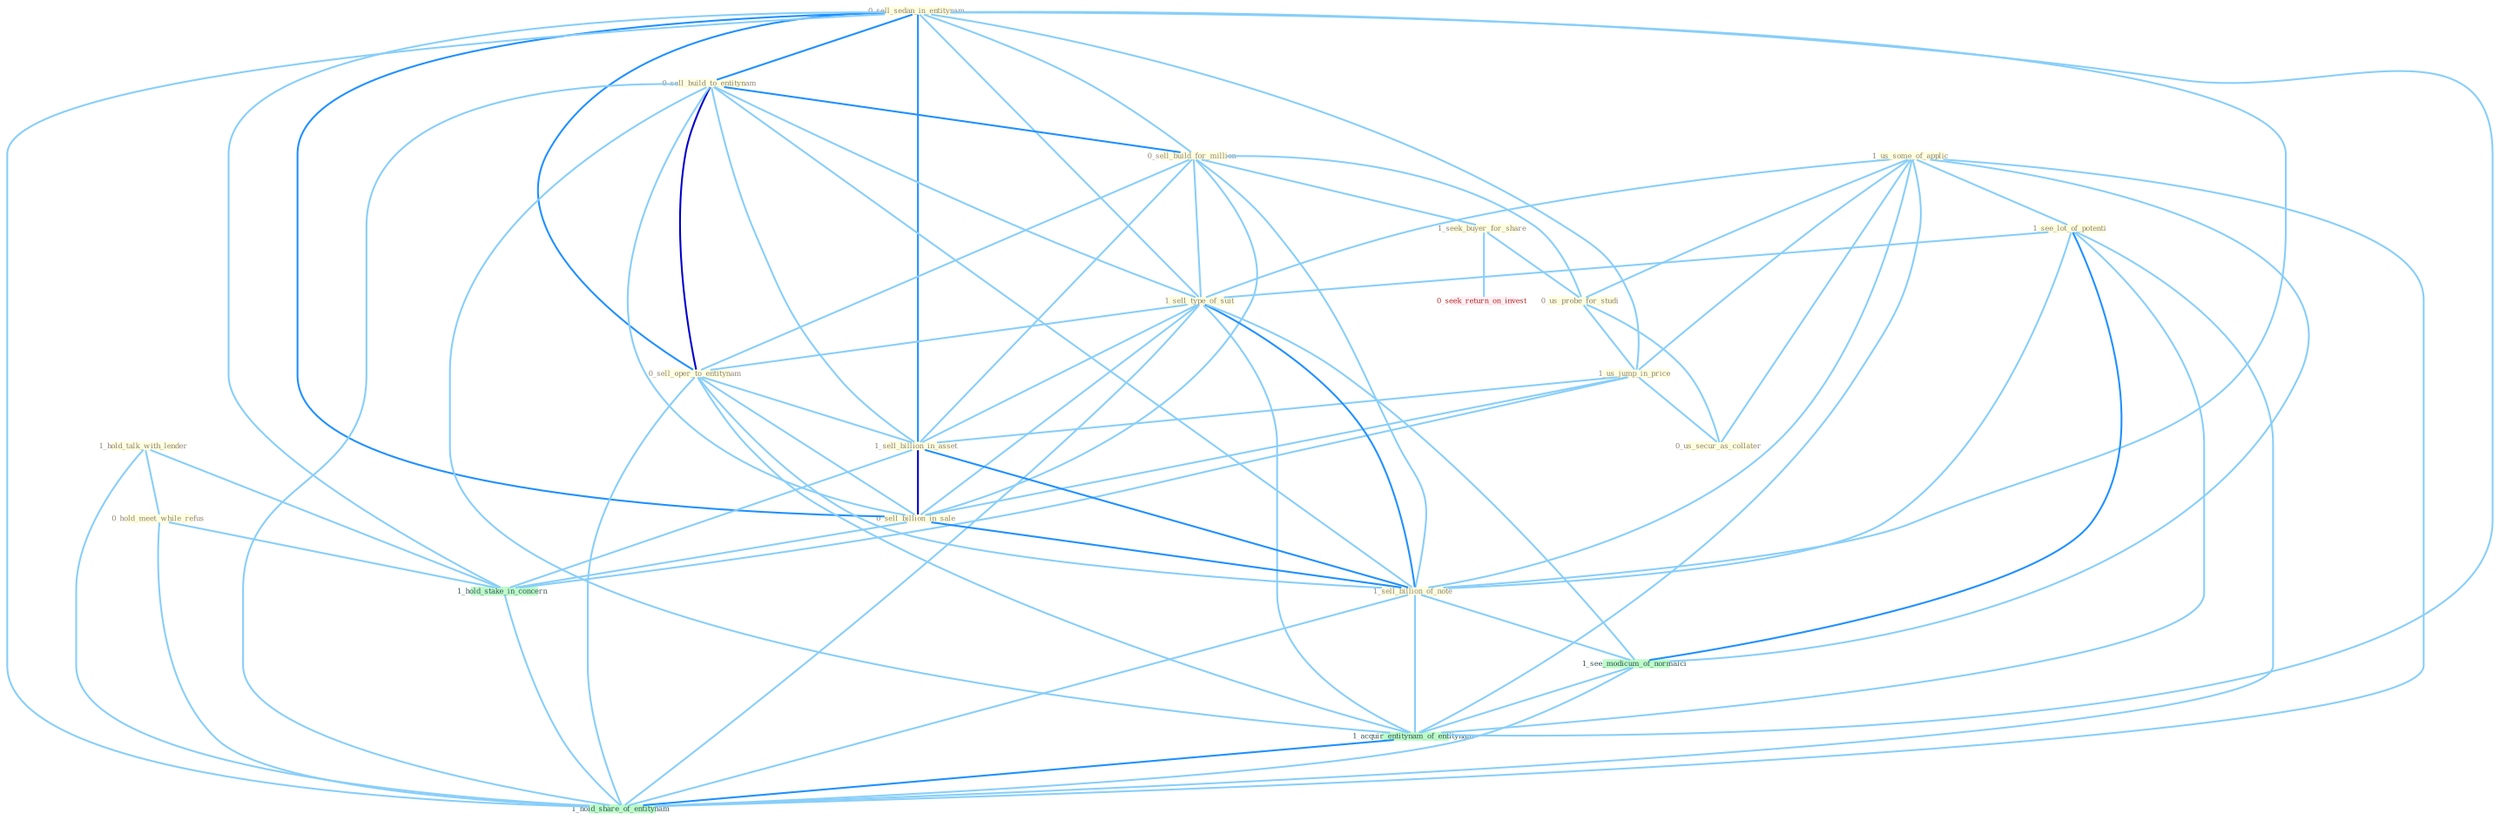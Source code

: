 Graph G{ 
    node
    [shape=polygon,style=filled,width=.5,height=.06,color="#BDFCC9",fixedsize=true,fontsize=4,
    fontcolor="#2f4f4f"];
    {node
    [color="#ffffe0", fontcolor="#8b7d6b"] "0_sell_sedan_in_entitynam " "1_us_some_of_applic " "0_sell_build_to_entitynam " "0_sell_build_for_million " "1_seek_buyer_for_share " "0_us_probe_for_studi " "1_us_jump_in_price " "1_hold_talk_with_lender " "1_see_lot_of_potenti " "1_sell_type_of_suit " "0_hold_meet_while_refus " "0_sell_oper_to_entitynam " "1_sell_billion_in_asset " "0_sell_billion_in_sale " "1_sell_billion_of_note " "0_us_secur_as_collater "}
{node [color="#fff0f5", fontcolor="#b22222"] "0_seek_return_on_invest "}
edge [color="#B0E2FF"];

	"0_sell_sedan_in_entitynam " -- "0_sell_build_to_entitynam " [w="2", color="#1e90ff" , len=0.8];
	"0_sell_sedan_in_entitynam " -- "0_sell_build_for_million " [w="1", color="#87cefa" ];
	"0_sell_sedan_in_entitynam " -- "1_us_jump_in_price " [w="1", color="#87cefa" ];
	"0_sell_sedan_in_entitynam " -- "1_sell_type_of_suit " [w="1", color="#87cefa" ];
	"0_sell_sedan_in_entitynam " -- "0_sell_oper_to_entitynam " [w="2", color="#1e90ff" , len=0.8];
	"0_sell_sedan_in_entitynam " -- "1_sell_billion_in_asset " [w="2", color="#1e90ff" , len=0.8];
	"0_sell_sedan_in_entitynam " -- "0_sell_billion_in_sale " [w="2", color="#1e90ff" , len=0.8];
	"0_sell_sedan_in_entitynam " -- "1_sell_billion_of_note " [w="1", color="#87cefa" ];
	"0_sell_sedan_in_entitynam " -- "1_hold_stake_in_concern " [w="1", color="#87cefa" ];
	"0_sell_sedan_in_entitynam " -- "1_acquir_entitynam_of_entitynam " [w="1", color="#87cefa" ];
	"0_sell_sedan_in_entitynam " -- "1_hold_share_of_entitynam " [w="1", color="#87cefa" ];
	"1_us_some_of_applic " -- "0_us_probe_for_studi " [w="1", color="#87cefa" ];
	"1_us_some_of_applic " -- "1_us_jump_in_price " [w="1", color="#87cefa" ];
	"1_us_some_of_applic " -- "1_see_lot_of_potenti " [w="1", color="#87cefa" ];
	"1_us_some_of_applic " -- "1_sell_type_of_suit " [w="1", color="#87cefa" ];
	"1_us_some_of_applic " -- "1_sell_billion_of_note " [w="1", color="#87cefa" ];
	"1_us_some_of_applic " -- "0_us_secur_as_collater " [w="1", color="#87cefa" ];
	"1_us_some_of_applic " -- "1_see_modicum_of_normalci " [w="1", color="#87cefa" ];
	"1_us_some_of_applic " -- "1_acquir_entitynam_of_entitynam " [w="1", color="#87cefa" ];
	"1_us_some_of_applic " -- "1_hold_share_of_entitynam " [w="1", color="#87cefa" ];
	"0_sell_build_to_entitynam " -- "0_sell_build_for_million " [w="2", color="#1e90ff" , len=0.8];
	"0_sell_build_to_entitynam " -- "1_sell_type_of_suit " [w="1", color="#87cefa" ];
	"0_sell_build_to_entitynam " -- "0_sell_oper_to_entitynam " [w="3", color="#0000cd" , len=0.6];
	"0_sell_build_to_entitynam " -- "1_sell_billion_in_asset " [w="1", color="#87cefa" ];
	"0_sell_build_to_entitynam " -- "0_sell_billion_in_sale " [w="1", color="#87cefa" ];
	"0_sell_build_to_entitynam " -- "1_sell_billion_of_note " [w="1", color="#87cefa" ];
	"0_sell_build_to_entitynam " -- "1_acquir_entitynam_of_entitynam " [w="1", color="#87cefa" ];
	"0_sell_build_to_entitynam " -- "1_hold_share_of_entitynam " [w="1", color="#87cefa" ];
	"0_sell_build_for_million " -- "1_seek_buyer_for_share " [w="1", color="#87cefa" ];
	"0_sell_build_for_million " -- "0_us_probe_for_studi " [w="1", color="#87cefa" ];
	"0_sell_build_for_million " -- "1_sell_type_of_suit " [w="1", color="#87cefa" ];
	"0_sell_build_for_million " -- "0_sell_oper_to_entitynam " [w="1", color="#87cefa" ];
	"0_sell_build_for_million " -- "1_sell_billion_in_asset " [w="1", color="#87cefa" ];
	"0_sell_build_for_million " -- "0_sell_billion_in_sale " [w="1", color="#87cefa" ];
	"0_sell_build_for_million " -- "1_sell_billion_of_note " [w="1", color="#87cefa" ];
	"1_seek_buyer_for_share " -- "0_us_probe_for_studi " [w="1", color="#87cefa" ];
	"1_seek_buyer_for_share " -- "0_seek_return_on_invest " [w="1", color="#87cefa" ];
	"0_us_probe_for_studi " -- "1_us_jump_in_price " [w="1", color="#87cefa" ];
	"0_us_probe_for_studi " -- "0_us_secur_as_collater " [w="1", color="#87cefa" ];
	"1_us_jump_in_price " -- "1_sell_billion_in_asset " [w="1", color="#87cefa" ];
	"1_us_jump_in_price " -- "0_sell_billion_in_sale " [w="1", color="#87cefa" ];
	"1_us_jump_in_price " -- "0_us_secur_as_collater " [w="1", color="#87cefa" ];
	"1_us_jump_in_price " -- "1_hold_stake_in_concern " [w="1", color="#87cefa" ];
	"1_hold_talk_with_lender " -- "0_hold_meet_while_refus " [w="1", color="#87cefa" ];
	"1_hold_talk_with_lender " -- "1_hold_stake_in_concern " [w="1", color="#87cefa" ];
	"1_hold_talk_with_lender " -- "1_hold_share_of_entitynam " [w="1", color="#87cefa" ];
	"1_see_lot_of_potenti " -- "1_sell_type_of_suit " [w="1", color="#87cefa" ];
	"1_see_lot_of_potenti " -- "1_sell_billion_of_note " [w="1", color="#87cefa" ];
	"1_see_lot_of_potenti " -- "1_see_modicum_of_normalci " [w="2", color="#1e90ff" , len=0.8];
	"1_see_lot_of_potenti " -- "1_acquir_entitynam_of_entitynam " [w="1", color="#87cefa" ];
	"1_see_lot_of_potenti " -- "1_hold_share_of_entitynam " [w="1", color="#87cefa" ];
	"1_sell_type_of_suit " -- "0_sell_oper_to_entitynam " [w="1", color="#87cefa" ];
	"1_sell_type_of_suit " -- "1_sell_billion_in_asset " [w="1", color="#87cefa" ];
	"1_sell_type_of_suit " -- "0_sell_billion_in_sale " [w="1", color="#87cefa" ];
	"1_sell_type_of_suit " -- "1_sell_billion_of_note " [w="2", color="#1e90ff" , len=0.8];
	"1_sell_type_of_suit " -- "1_see_modicum_of_normalci " [w="1", color="#87cefa" ];
	"1_sell_type_of_suit " -- "1_acquir_entitynam_of_entitynam " [w="1", color="#87cefa" ];
	"1_sell_type_of_suit " -- "1_hold_share_of_entitynam " [w="1", color="#87cefa" ];
	"0_hold_meet_while_refus " -- "1_hold_stake_in_concern " [w="1", color="#87cefa" ];
	"0_hold_meet_while_refus " -- "1_hold_share_of_entitynam " [w="1", color="#87cefa" ];
	"0_sell_oper_to_entitynam " -- "1_sell_billion_in_asset " [w="1", color="#87cefa" ];
	"0_sell_oper_to_entitynam " -- "0_sell_billion_in_sale " [w="1", color="#87cefa" ];
	"0_sell_oper_to_entitynam " -- "1_sell_billion_of_note " [w="1", color="#87cefa" ];
	"0_sell_oper_to_entitynam " -- "1_acquir_entitynam_of_entitynam " [w="1", color="#87cefa" ];
	"0_sell_oper_to_entitynam " -- "1_hold_share_of_entitynam " [w="1", color="#87cefa" ];
	"1_sell_billion_in_asset " -- "0_sell_billion_in_sale " [w="3", color="#0000cd" , len=0.6];
	"1_sell_billion_in_asset " -- "1_sell_billion_of_note " [w="2", color="#1e90ff" , len=0.8];
	"1_sell_billion_in_asset " -- "1_hold_stake_in_concern " [w="1", color="#87cefa" ];
	"0_sell_billion_in_sale " -- "1_sell_billion_of_note " [w="2", color="#1e90ff" , len=0.8];
	"0_sell_billion_in_sale " -- "1_hold_stake_in_concern " [w="1", color="#87cefa" ];
	"1_sell_billion_of_note " -- "1_see_modicum_of_normalci " [w="1", color="#87cefa" ];
	"1_sell_billion_of_note " -- "1_acquir_entitynam_of_entitynam " [w="1", color="#87cefa" ];
	"1_sell_billion_of_note " -- "1_hold_share_of_entitynam " [w="1", color="#87cefa" ];
	"1_hold_stake_in_concern " -- "1_hold_share_of_entitynam " [w="1", color="#87cefa" ];
	"1_see_modicum_of_normalci " -- "1_acquir_entitynam_of_entitynam " [w="1", color="#87cefa" ];
	"1_see_modicum_of_normalci " -- "1_hold_share_of_entitynam " [w="1", color="#87cefa" ];
	"1_acquir_entitynam_of_entitynam " -- "1_hold_share_of_entitynam " [w="2", color="#1e90ff" , len=0.8];
}